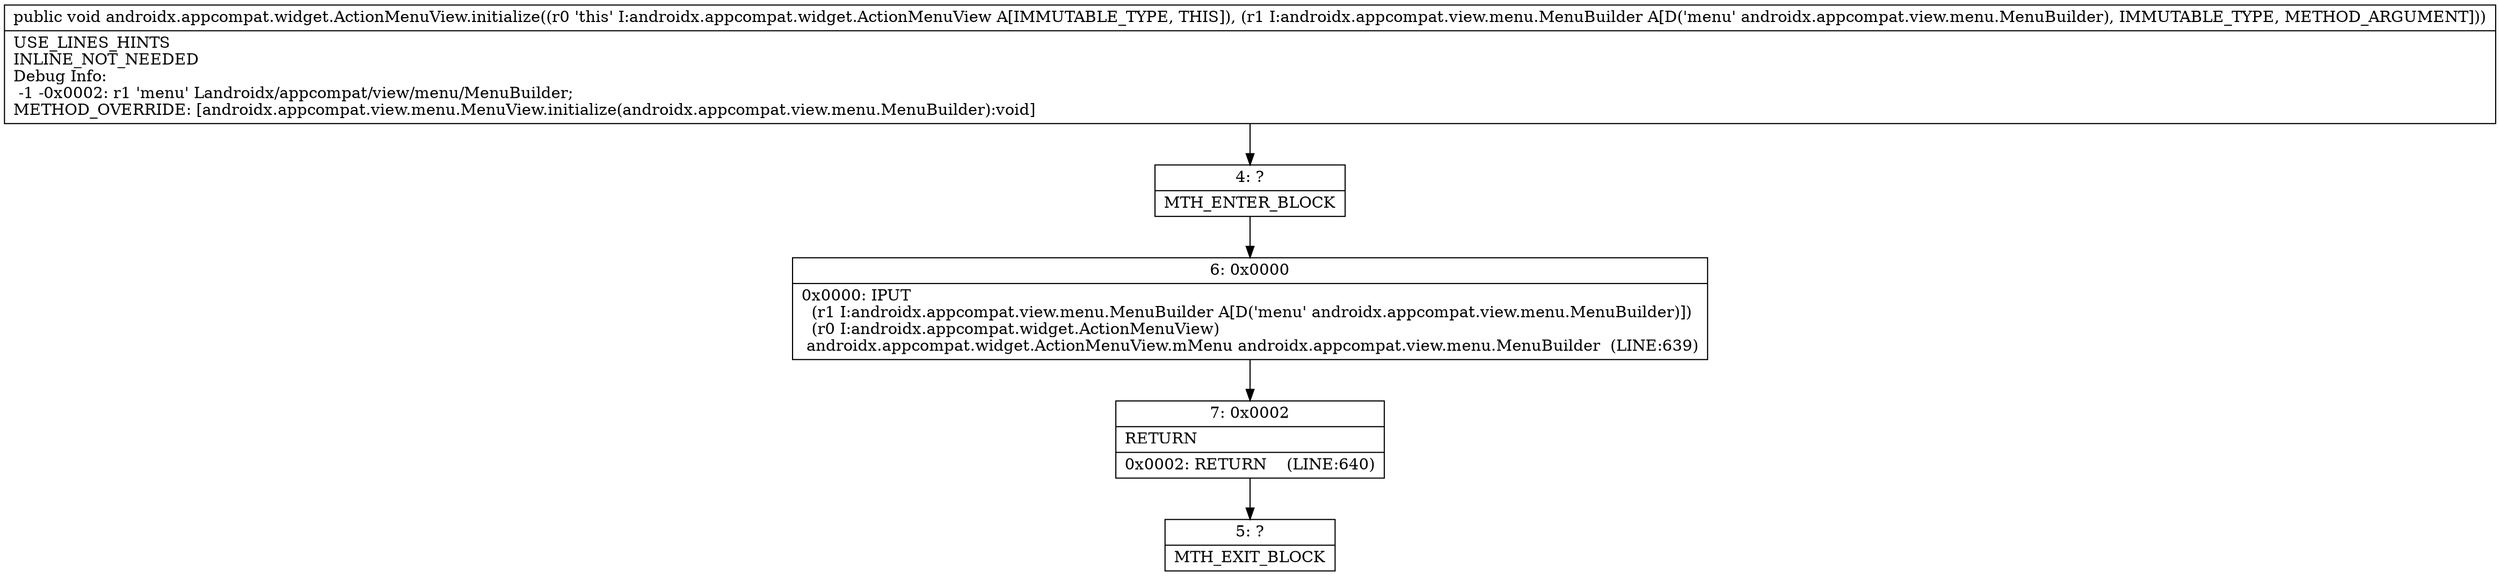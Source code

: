 digraph "CFG forandroidx.appcompat.widget.ActionMenuView.initialize(Landroidx\/appcompat\/view\/menu\/MenuBuilder;)V" {
Node_4 [shape=record,label="{4\:\ ?|MTH_ENTER_BLOCK\l}"];
Node_6 [shape=record,label="{6\:\ 0x0000|0x0000: IPUT  \l  (r1 I:androidx.appcompat.view.menu.MenuBuilder A[D('menu' androidx.appcompat.view.menu.MenuBuilder)])\l  (r0 I:androidx.appcompat.widget.ActionMenuView)\l androidx.appcompat.widget.ActionMenuView.mMenu androidx.appcompat.view.menu.MenuBuilder  (LINE:639)\l}"];
Node_7 [shape=record,label="{7\:\ 0x0002|RETURN\l|0x0002: RETURN    (LINE:640)\l}"];
Node_5 [shape=record,label="{5\:\ ?|MTH_EXIT_BLOCK\l}"];
MethodNode[shape=record,label="{public void androidx.appcompat.widget.ActionMenuView.initialize((r0 'this' I:androidx.appcompat.widget.ActionMenuView A[IMMUTABLE_TYPE, THIS]), (r1 I:androidx.appcompat.view.menu.MenuBuilder A[D('menu' androidx.appcompat.view.menu.MenuBuilder), IMMUTABLE_TYPE, METHOD_ARGUMENT]))  | USE_LINES_HINTS\lINLINE_NOT_NEEDED\lDebug Info:\l  \-1 \-0x0002: r1 'menu' Landroidx\/appcompat\/view\/menu\/MenuBuilder;\lMETHOD_OVERRIDE: [androidx.appcompat.view.menu.MenuView.initialize(androidx.appcompat.view.menu.MenuBuilder):void]\l}"];
MethodNode -> Node_4;Node_4 -> Node_6;
Node_6 -> Node_7;
Node_7 -> Node_5;
}

